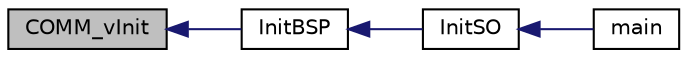 digraph "COMM_vInit"
{
  edge [fontname="Helvetica",fontsize="10",labelfontname="Helvetica",labelfontsize="10"];
  node [fontname="Helvetica",fontsize="10",shape=record];
  rankdir="LR";
  Node1 [label="COMM_vInit",height=0.2,width=0.4,color="black", fillcolor="grey75", style="filled", fontcolor="black"];
  Node1 -> Node2 [dir="back",color="midnightblue",fontsize="10",style="solid",fontname="Helvetica"];
  Node2 [label="InitBSP",height=0.2,width=0.4,color="black", fillcolor="white", style="filled",URL="$_o_s_config_8h.html#a360b716d6d8a1275013f7af14dfe2001"];
  Node2 -> Node3 [dir="back",color="midnightblue",fontsize="10",style="solid",fontname="Helvetica"];
  Node3 [label="InitSO",height=0.2,width=0.4,color="black", fillcolor="white", style="filled",URL="$main___s_o_8c.html#ae9cfb073532ce9962371c5296c4c3421",tooltip="Preemptive OS Kernel. "];
  Node3 -> Node4 [dir="back",color="midnightblue",fontsize="10",style="solid",fontname="Helvetica"];
  Node4 [label="main",height=0.2,width=0.4,color="black", fillcolor="white", style="filled",URL="$main___s_o_8c.html#a6288eba0f8e8ad3ab1544ad731eb7667"];
}
